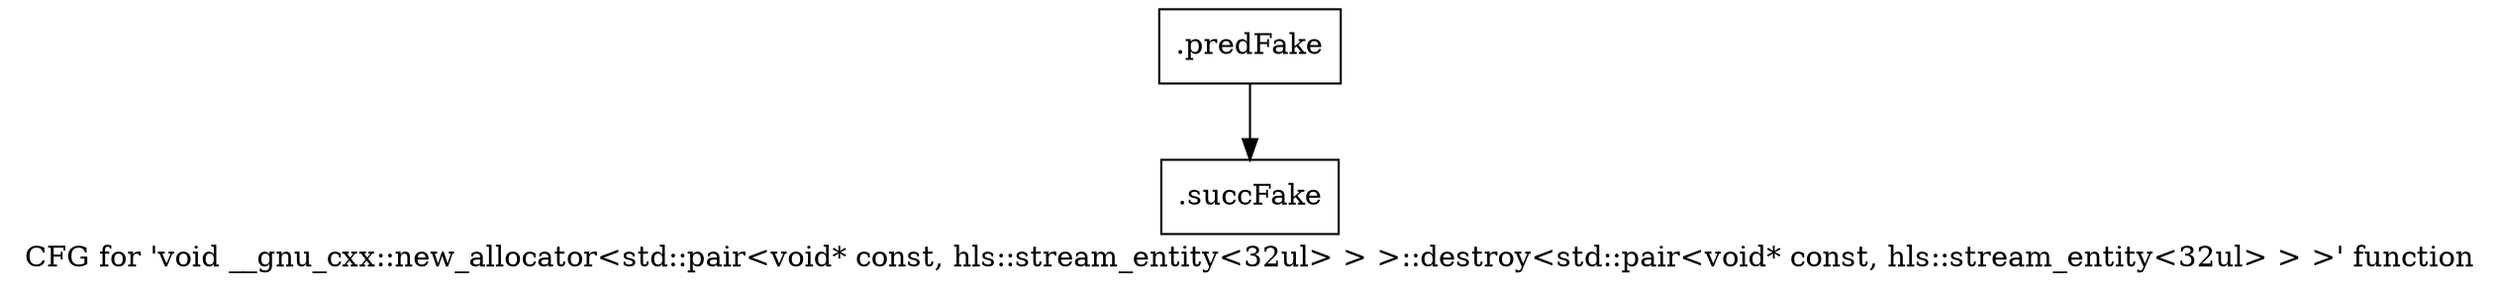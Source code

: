 digraph "CFG for 'void __gnu_cxx::new_allocator\<std::pair\<void* const, hls::stream_entity\<32ul\> \> \>::destroy\<std::pair\<void* const, hls::stream_entity\<32ul\> \> \>' function" {
	label="CFG for 'void __gnu_cxx::new_allocator\<std::pair\<void* const, hls::stream_entity\<32ul\> \> \>::destroy\<std::pair\<void* const, hls::stream_entity\<32ul\> \> \>' function";

	Node0x60490a0 [shape=record,filename="",linenumber="",label="{.predFake}"];
	Node0x60490a0 -> Node0x63348f0[ callList="" memoryops="" filename="/mnt/xilinx/Vitis_HLS/2021.2/tps/lnx64/gcc-6.2.0/lib/gcc/x86_64-pc-linux-gnu/6.2.0/../../../../include/c++/6.2.0/ext/new_allocator.h" execusionnum="0"];
	Node0x63348f0 [shape=record,filename="/mnt/xilinx/Vitis_HLS/2021.2/tps/lnx64/gcc-6.2.0/lib/gcc/x86_64-pc-linux-gnu/6.2.0/../../../../include/c++/6.2.0/ext/new_allocator.h",linenumber="124",label="{.succFake}"];
}
